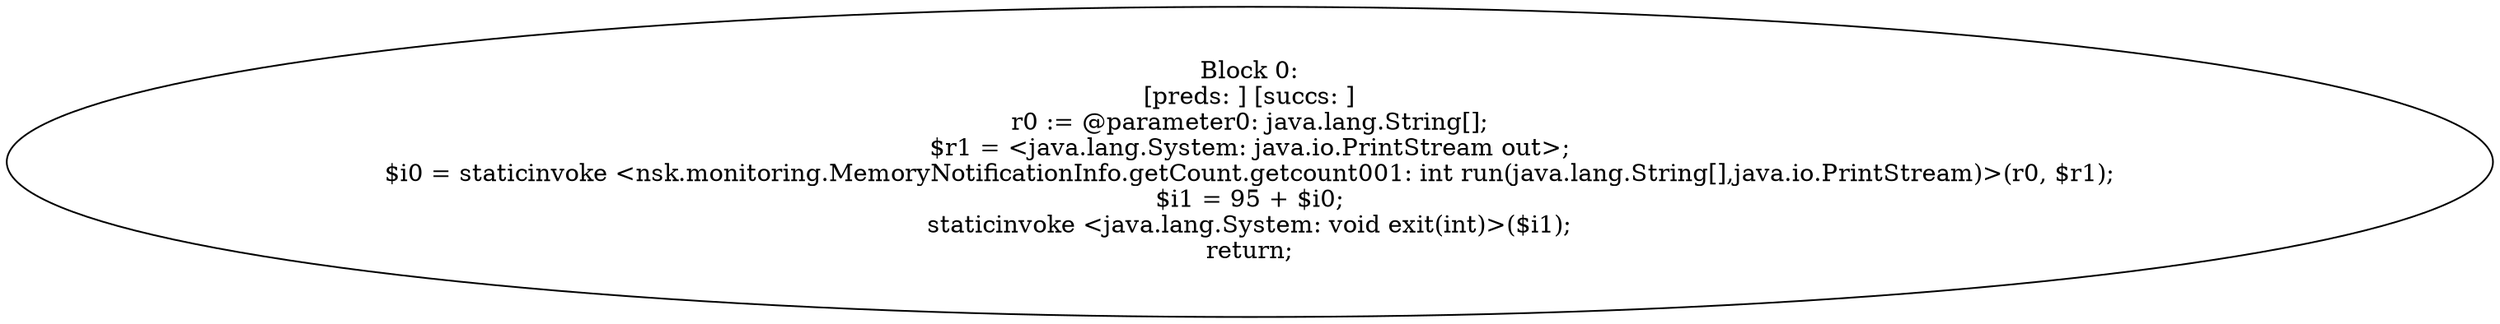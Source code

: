 digraph "unitGraph" {
    "Block 0:
[preds: ] [succs: ]
r0 := @parameter0: java.lang.String[];
$r1 = <java.lang.System: java.io.PrintStream out>;
$i0 = staticinvoke <nsk.monitoring.MemoryNotificationInfo.getCount.getcount001: int run(java.lang.String[],java.io.PrintStream)>(r0, $r1);
$i1 = 95 + $i0;
staticinvoke <java.lang.System: void exit(int)>($i1);
return;
"
}
